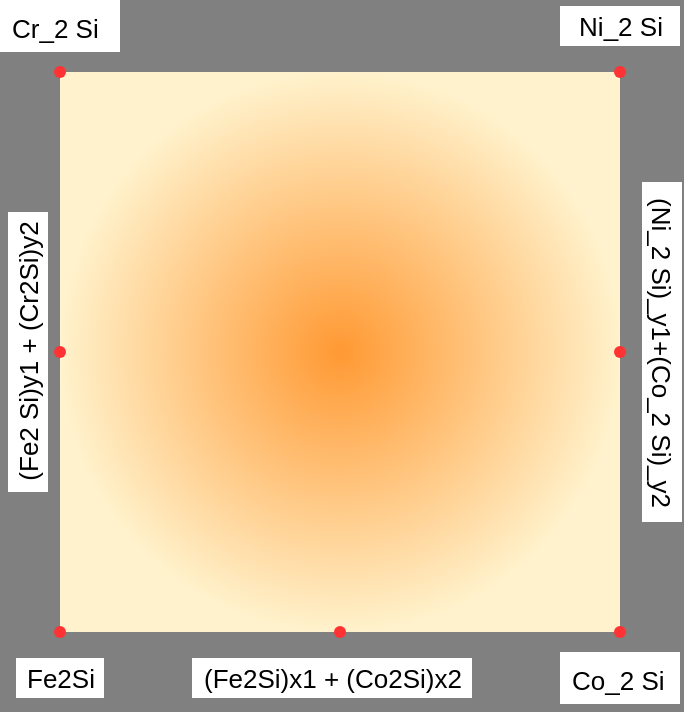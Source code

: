 <mxfile version="15.0.6" type="github">
  <diagram id="GAq6AgCpt6X-7BV95Wz3" name="Page-1">
    <mxGraphModel dx="502" dy="825" grid="0" gridSize="10" guides="1" tooltips="1" connect="1" arrows="1" fold="1" page="1" pageScale="1" pageWidth="850" pageHeight="1100" background="#808080" math="1" shadow="0">
      <root>
        <mxCell id="0" />
        <mxCell id="1" parent="0" />
        <mxCell id="vF_zhapBJWYe_HHOmZVt-4" value="Co_2 Si" style="text;strokeColor=none;align=left;verticalAlign=top;spacingLeft=4;spacingRight=4;overflow=hidden;rotatable=0;points=[[0,0.5],[1,0.5]];portConstraint=eastwest;fontSize=13;fillColor=#ffffff;html=1;" vertex="1" parent="1">
          <mxGeometry x="370" y="450" width="60" height="26" as="geometry" />
        </mxCell>
        <mxCell id="vF_zhapBJWYe_HHOmZVt-5" value="Cr_2 Si&lt;br&gt;" style="text;strokeColor=none;align=left;verticalAlign=top;spacingLeft=4;spacingRight=4;overflow=hidden;rotatable=0;points=[[0,0.5],[1,0.5]];portConstraint=eastwest;fontSize=13;html=1;fillColor=#ffffff;" vertex="1" parent="1">
          <mxGeometry x="90" y="124" width="60" height="26" as="geometry" />
        </mxCell>
        <mxCell id="vF_zhapBJWYe_HHOmZVt-6" value="" style="whiteSpace=wrap;html=1;aspect=fixed;fontSize=13;align=center;gradientDirection=radial;strokeColor=none;fillColor=#FF9933;gradientColor=#FFF2CC;" vertex="1" parent="1">
          <mxGeometry x="120" y="160" width="280" height="280" as="geometry" />
        </mxCell>
        <mxCell id="vF_zhapBJWYe_HHOmZVt-10" value="Ni_2 Si" style="text;align=center;verticalAlign=middle;resizable=0;points=[];autosize=1;fontSize=13;fillColor=#ffffff;html=1;" vertex="1" parent="1">
          <mxGeometry x="370" y="127" width="60" height="20" as="geometry" />
        </mxCell>
        <mxCell id="vF_zhapBJWYe_HHOmZVt-11" value="" style="shape=waypoint;sketch=0;size=6;pointerEvents=1;points=[];fillColor=none;resizable=0;rotatable=0;perimeter=centerPerimeter;snapToPoint=1;fontSize=13;fontColor=#EA6B66;align=center;strokeColor=#FF3333;" vertex="1" parent="1">
          <mxGeometry x="380" y="280" width="40" height="40" as="geometry" />
        </mxCell>
        <mxCell id="vF_zhapBJWYe_HHOmZVt-12" value="" style="shape=waypoint;sketch=0;size=6;pointerEvents=1;points=[];fillColor=none;resizable=0;rotatable=0;perimeter=centerPerimeter;snapToPoint=1;fontSize=13;fontColor=#EA6B66;align=center;strokeWidth=1;strokeColor=#FF3333;" vertex="1" parent="1">
          <mxGeometry x="100" y="280" width="40" height="40" as="geometry" />
        </mxCell>
        <mxCell id="vF_zhapBJWYe_HHOmZVt-13" value="" style="shape=waypoint;sketch=0;size=6;pointerEvents=1;points=[];resizable=0;rotatable=0;perimeter=centerPerimeter;snapToPoint=1;fontSize=13;align=center;fillColor=none;strokeColor=#FF3333;" vertex="1" parent="1">
          <mxGeometry x="380" y="140" width="40" height="40" as="geometry" />
        </mxCell>
        <mxCell id="vF_zhapBJWYe_HHOmZVt-14" value="" style="shape=waypoint;sketch=0;size=6;pointerEvents=1;points=[];fillColor=none;resizable=0;rotatable=0;perimeter=centerPerimeter;snapToPoint=1;fontSize=13;fontColor=#EA6B66;align=center;strokeColor=#FF3333;" vertex="1" parent="1">
          <mxGeometry x="240" y="420" width="40" height="40" as="geometry" />
        </mxCell>
        <mxCell id="vF_zhapBJWYe_HHOmZVt-15" value="(Ni_2 Si)_y1+(Co_2 Si)_y2" style="text;align=center;verticalAlign=middle;resizable=0;points=[];autosize=1;strokeColor=none;fontSize=13;rotation=90;html=1;fillColor=#ffffff;" vertex="1" parent="1">
          <mxGeometry x="336" y="290" width="170" height="20" as="geometry" />
        </mxCell>
        <mxCell id="vF_zhapBJWYe_HHOmZVt-16" value="(Fe2 Si)y1 + (Cr2Si)y2" style="text;align=center;verticalAlign=middle;resizable=0;points=[];autosize=1;strokeColor=none;fontSize=13;rotation=270;fillColor=#ffffff;html=1;" vertex="1" parent="1">
          <mxGeometry x="34" y="290" width="140" height="20" as="geometry" />
        </mxCell>
        <mxCell id="vF_zhapBJWYe_HHOmZVt-17" value="(Fe2Si)x1 + (Co2Si)x2" style="text;align=center;verticalAlign=middle;resizable=0;points=[];autosize=1;strokeColor=none;fontSize=13;fontColor=#000000;fillColor=#ffffff;html=1;" vertex="1" parent="1">
          <mxGeometry x="186" y="453" width="140" height="20" as="geometry" />
        </mxCell>
        <mxCell id="vF_zhapBJWYe_HHOmZVt-18" value="&lt;div&gt;Fe2Si&lt;/div&gt;" style="text;html=1;align=center;verticalAlign=middle;resizable=0;points=[];autosize=1;strokeColor=none;fontSize=13;fontColor=#000000;fillColor=#ffffff;" vertex="1" parent="1">
          <mxGeometry x="98" y="453" width="44" height="20" as="geometry" />
        </mxCell>
        <mxCell id="vF_zhapBJWYe_HHOmZVt-19" value="" style="shape=waypoint;sketch=0;size=6;pointerEvents=1;points=[];resizable=0;rotatable=0;perimeter=centerPerimeter;snapToPoint=1;fontSize=13;fontColor=#000000;align=center;html=1;fillColor=none;strokeColor=#FF3333;" vertex="1" parent="1">
          <mxGeometry x="100" y="140" width="40" height="40" as="geometry" />
        </mxCell>
        <mxCell id="vF_zhapBJWYe_HHOmZVt-20" value="" style="shape=waypoint;sketch=0;size=6;pointerEvents=1;points=[];fillColor=none;resizable=0;rotatable=0;perimeter=centerPerimeter;snapToPoint=1;fontSize=13;fontColor=#000000;strokeColor=#FF3333;align=center;html=1;" vertex="1" parent="1">
          <mxGeometry x="380" y="420" width="40" height="40" as="geometry" />
        </mxCell>
        <mxCell id="vF_zhapBJWYe_HHOmZVt-21" value="" style="shape=waypoint;sketch=0;size=6;pointerEvents=1;points=[];fillColor=none;resizable=0;rotatable=0;perimeter=centerPerimeter;snapToPoint=1;fontSize=13;fontColor=#000000;strokeColor=#FF3333;align=center;html=1;" vertex="1" parent="1">
          <mxGeometry x="100" y="420" width="40" height="40" as="geometry" />
        </mxCell>
      </root>
    </mxGraphModel>
  </diagram>
</mxfile>
